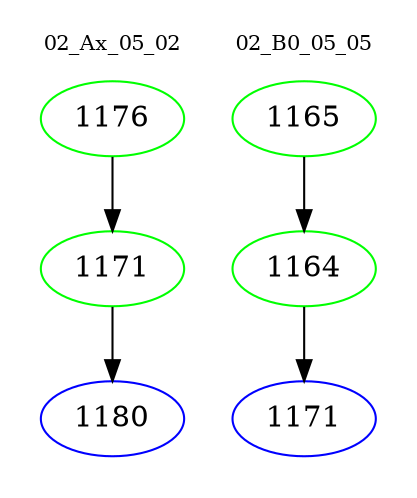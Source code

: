digraph{
subgraph cluster_0 {
color = white
label = "02_Ax_05_02";
fontsize=10;
T0_1176 [label="1176", color="green"]
T0_1176 -> T0_1171 [color="black"]
T0_1171 [label="1171", color="green"]
T0_1171 -> T0_1180 [color="black"]
T0_1180 [label="1180", color="blue"]
}
subgraph cluster_1 {
color = white
label = "02_B0_05_05";
fontsize=10;
T1_1165 [label="1165", color="green"]
T1_1165 -> T1_1164 [color="black"]
T1_1164 [label="1164", color="green"]
T1_1164 -> T1_1171 [color="black"]
T1_1171 [label="1171", color="blue"]
}
}
